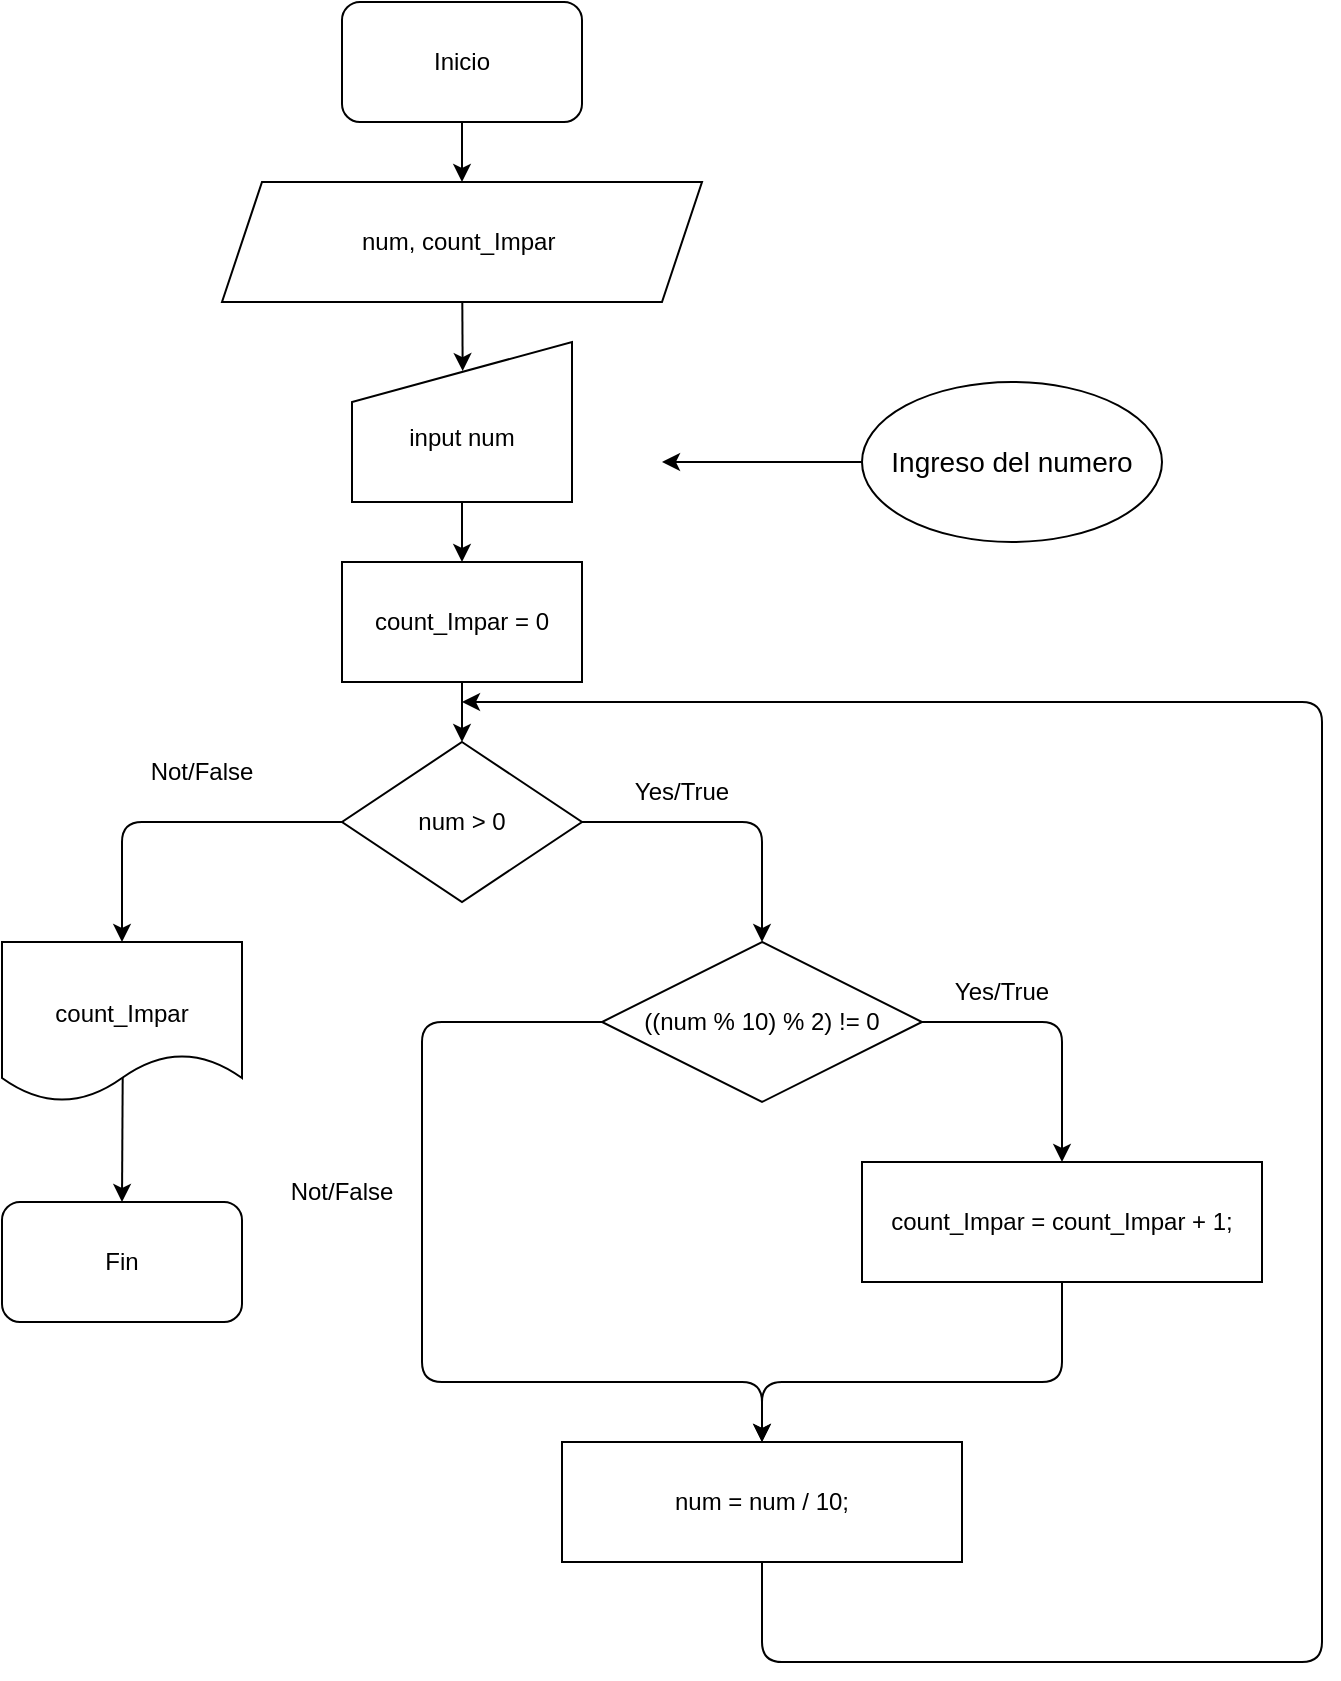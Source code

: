 <mxfile>
    <diagram id="twcgLKXJ450pwhEVC-Jm" name="Page-1">
        <mxGraphModel dx="1549" dy="806" grid="1" gridSize="10" guides="1" tooltips="1" connect="1" arrows="1" fold="1" page="1" pageScale="1" pageWidth="850" pageHeight="1100" math="0" shadow="0">
            <root>
                <mxCell id="0"/>
                <mxCell id="1" parent="0"/>
                <mxCell id="4" style="edgeStyle=none;html=1;entryX=0.5;entryY=0;entryDx=0;entryDy=0;" edge="1" parent="1" source="2" target="3">
                    <mxGeometry relative="1" as="geometry"/>
                </mxCell>
                <mxCell id="2" value="Inicio" style="rounded=1;whiteSpace=wrap;html=1;" vertex="1" parent="1">
                    <mxGeometry x="350" y="10" width="120" height="60" as="geometry"/>
                </mxCell>
                <mxCell id="3" value="num, count_Impar&amp;nbsp;" style="shape=parallelogram;perimeter=parallelogramPerimeter;whiteSpace=wrap;html=1;fixedSize=1;" vertex="1" parent="1">
                    <mxGeometry x="290" y="100" width="240" height="60" as="geometry"/>
                </mxCell>
                <mxCell id="9" value="" style="edgeStyle=none;html=1;" edge="1" parent="1" source="5" target="8">
                    <mxGeometry relative="1" as="geometry"/>
                </mxCell>
                <mxCell id="5" value="&lt;div&gt;&lt;br&gt;&lt;/div&gt;input num" style="shape=manualInput;whiteSpace=wrap;html=1;" vertex="1" parent="1">
                    <mxGeometry x="355" y="180" width="110" height="80" as="geometry"/>
                </mxCell>
                <mxCell id="7" style="edgeStyle=none;html=1;entryX=0.503;entryY=0.182;entryDx=0;entryDy=0;entryPerimeter=0;" edge="1" parent="1" source="3" target="5">
                    <mxGeometry relative="1" as="geometry"/>
                </mxCell>
                <mxCell id="11" value="" style="edgeStyle=none;html=1;" edge="1" parent="1" source="8" target="10">
                    <mxGeometry relative="1" as="geometry"/>
                </mxCell>
                <mxCell id="8" value="count_Impar = 0" style="whiteSpace=wrap;html=1;" vertex="1" parent="1">
                    <mxGeometry x="350" y="290" width="120" height="60" as="geometry"/>
                </mxCell>
                <mxCell id="13" value="" style="edgeStyle=none;html=1;entryX=0.5;entryY=0;entryDx=0;entryDy=0;" edge="1" parent="1" source="10" target="12">
                    <mxGeometry relative="1" as="geometry">
                        <Array as="points">
                            <mxPoint x="560" y="420"/>
                        </Array>
                    </mxGeometry>
                </mxCell>
                <mxCell id="24" style="edgeStyle=none;html=1;entryX=0.5;entryY=0;entryDx=0;entryDy=0;" edge="1" parent="1" source="10" target="23">
                    <mxGeometry relative="1" as="geometry">
                        <Array as="points">
                            <mxPoint x="240" y="420"/>
                        </Array>
                    </mxGeometry>
                </mxCell>
                <mxCell id="10" value="num &amp;gt; 0" style="rhombus;whiteSpace=wrap;html=1;" vertex="1" parent="1">
                    <mxGeometry x="350" y="380" width="120" height="80" as="geometry"/>
                </mxCell>
                <mxCell id="16" style="edgeStyle=none;html=1;entryX=0.5;entryY=0;entryDx=0;entryDy=0;exitX=1;exitY=0.5;exitDx=0;exitDy=0;" edge="1" parent="1" source="12" target="15">
                    <mxGeometry relative="1" as="geometry">
                        <Array as="points">
                            <mxPoint x="710" y="520"/>
                        </Array>
                    </mxGeometry>
                </mxCell>
                <mxCell id="20" style="edgeStyle=none;html=1;entryX=0.5;entryY=0;entryDx=0;entryDy=0;exitX=0;exitY=0.5;exitDx=0;exitDy=0;" edge="1" parent="1" source="12" target="18">
                    <mxGeometry relative="1" as="geometry">
                        <Array as="points">
                            <mxPoint x="390" y="520"/>
                            <mxPoint x="390" y="700"/>
                            <mxPoint x="560" y="700"/>
                        </Array>
                    </mxGeometry>
                </mxCell>
                <mxCell id="12" value="((num % 10) % 2) != 0" style="rhombus;whiteSpace=wrap;html=1;" vertex="1" parent="1">
                    <mxGeometry x="480" y="480" width="160" height="80" as="geometry"/>
                </mxCell>
                <mxCell id="14" value="Yes/True" style="text;html=1;align=center;verticalAlign=middle;whiteSpace=wrap;rounded=0;" vertex="1" parent="1">
                    <mxGeometry x="490" y="390" width="60" height="30" as="geometry"/>
                </mxCell>
                <mxCell id="19" style="edgeStyle=none;html=1;entryX=0.5;entryY=0;entryDx=0;entryDy=0;exitX=0.5;exitY=1;exitDx=0;exitDy=0;" edge="1" parent="1" source="15" target="18">
                    <mxGeometry relative="1" as="geometry">
                        <Array as="points">
                            <mxPoint x="710" y="700"/>
                            <mxPoint x="560" y="700"/>
                        </Array>
                    </mxGeometry>
                </mxCell>
                <mxCell id="15" value="count_Impar = count_Impar + 1;" style="rounded=0;whiteSpace=wrap;html=1;" vertex="1" parent="1">
                    <mxGeometry x="610" y="590" width="200" height="60" as="geometry"/>
                </mxCell>
                <mxCell id="17" value="Yes/True" style="text;html=1;align=center;verticalAlign=middle;whiteSpace=wrap;rounded=0;" vertex="1" parent="1">
                    <mxGeometry x="650" y="490" width="60" height="30" as="geometry"/>
                </mxCell>
                <mxCell id="22" style="edgeStyle=none;html=1;exitX=0.5;exitY=1;exitDx=0;exitDy=0;" edge="1" parent="1" source="18">
                    <mxGeometry relative="1" as="geometry">
                        <mxPoint x="410" y="360" as="targetPoint"/>
                        <Array as="points">
                            <mxPoint x="560" y="840"/>
                            <mxPoint x="840" y="840"/>
                            <mxPoint x="840" y="360"/>
                        </Array>
                    </mxGeometry>
                </mxCell>
                <mxCell id="18" value="num = num / 10;" style="rounded=0;whiteSpace=wrap;html=1;" vertex="1" parent="1">
                    <mxGeometry x="460" y="730" width="200" height="60" as="geometry"/>
                </mxCell>
                <mxCell id="21" value="Not/False" style="text;html=1;align=center;verticalAlign=middle;whiteSpace=wrap;rounded=0;" vertex="1" parent="1">
                    <mxGeometry x="320" y="590" width="60" height="30" as="geometry"/>
                </mxCell>
                <mxCell id="26" style="edgeStyle=none;html=1;entryX=0.5;entryY=0;entryDx=0;entryDy=0;exitX=0.503;exitY=0.816;exitDx=0;exitDy=0;exitPerimeter=0;" edge="1" parent="1" source="23" target="25">
                    <mxGeometry relative="1" as="geometry"/>
                </mxCell>
                <mxCell id="23" value="&lt;div&gt;&lt;br&gt;&lt;/div&gt;count_Impar" style="shape=document;whiteSpace=wrap;html=1;boundedLbl=1;" vertex="1" parent="1">
                    <mxGeometry x="180" y="480" width="120" height="80" as="geometry"/>
                </mxCell>
                <mxCell id="25" value="Fin" style="rounded=1;whiteSpace=wrap;html=1;" vertex="1" parent="1">
                    <mxGeometry x="180" y="610" width="120" height="60" as="geometry"/>
                </mxCell>
                <mxCell id="27" value="" style="endArrow=classic;html=1;" edge="1" parent="1">
                    <mxGeometry width="50" height="50" relative="1" as="geometry">
                        <mxPoint x="610" y="240" as="sourcePoint"/>
                        <mxPoint x="510" y="240" as="targetPoint"/>
                    </mxGeometry>
                </mxCell>
                <mxCell id="32" value="&lt;span style=&quot;color: rgb(0, 0, 0); font-size: 14px; text-wrap-mode: nowrap;&quot;&gt;Ingreso del numero&lt;/span&gt;" style="ellipse;whiteSpace=wrap;html=1;" vertex="1" parent="1">
                    <mxGeometry x="610" y="200" width="150" height="80" as="geometry"/>
                </mxCell>
                <mxCell id="33" value="Not/False" style="text;html=1;align=center;verticalAlign=middle;whiteSpace=wrap;rounded=0;" vertex="1" parent="1">
                    <mxGeometry x="250" y="380" width="60" height="30" as="geometry"/>
                </mxCell>
            </root>
        </mxGraphModel>
    </diagram>
</mxfile>